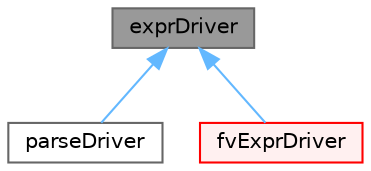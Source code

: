 digraph "exprDriver"
{
 // LATEX_PDF_SIZE
  bgcolor="transparent";
  edge [fontname=Helvetica,fontsize=10,labelfontname=Helvetica,labelfontsize=10];
  node [fontname=Helvetica,fontsize=10,shape=box,height=0.2,width=0.4];
  Node1 [id="Node000001",label="exprDriver",height=0.2,width=0.4,color="gray40", fillcolor="grey60", style="filled", fontcolor="black",tooltip="Base driver for parsing (field) values."];
  Node1 -> Node2 [id="edge1_Node000001_Node000002",dir="back",color="steelblue1",style="solid",tooltip=" "];
  Node2 [id="Node000002",label="parseDriver",height=0.2,width=0.4,color="gray40", fillcolor="white", style="filled",URL="$classFoam_1_1expressions_1_1fieldExpr_1_1parseDriver.html",tooltip="Driver for generic primitive field expressions."];
  Node1 -> Node3 [id="edge2_Node000001_Node000003",dir="back",color="steelblue1",style="solid",tooltip=" "];
  Node3 [id="Node000003",label="fvExprDriver",height=0.2,width=0.4,color="red", fillcolor="#FFF0F0", style="filled",URL="$classFoam_1_1expressions_1_1fvExprDriver.html",tooltip="Base driver for parsing value expressions associated with an fvMesh."];
}
